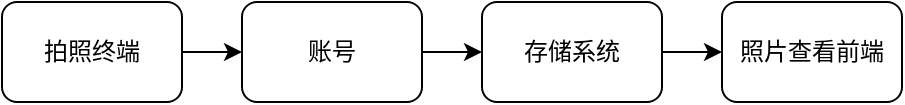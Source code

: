 <mxfile version="13.10.0" type="embed">
    <diagram id="Eh8JkWofzr27O6fFaKjy" name="Page-1">
        <mxGraphModel dx="771" dy="545" grid="1" gridSize="10" guides="1" tooltips="1" connect="1" arrows="1" fold="1" page="1" pageScale="1" pageWidth="827" pageHeight="1169" math="0" shadow="0">
            <root>
                <mxCell id="0"/>
                <mxCell id="1" parent="0"/>
                <mxCell id="6" style="edgeStyle=orthogonalEdgeStyle;rounded=0;orthogonalLoop=1;jettySize=auto;html=1;entryX=0;entryY=0.5;entryDx=0;entryDy=0;" edge="1" parent="1" source="2" target="3">
                    <mxGeometry relative="1" as="geometry"/>
                </mxCell>
                <mxCell id="2" value="拍照终端" style="rounded=1;whiteSpace=wrap;html=1;" vertex="1" parent="1">
                    <mxGeometry x="110" y="230" width="90" height="50" as="geometry"/>
                </mxCell>
                <mxCell id="7" style="edgeStyle=orthogonalEdgeStyle;rounded=0;orthogonalLoop=1;jettySize=auto;html=1;entryX=0;entryY=0.5;entryDx=0;entryDy=0;" edge="1" parent="1" source="3" target="4">
                    <mxGeometry relative="1" as="geometry"/>
                </mxCell>
                <mxCell id="3" value="账号" style="rounded=1;whiteSpace=wrap;html=1;" vertex="1" parent="1">
                    <mxGeometry x="230" y="230" width="90" height="50" as="geometry"/>
                </mxCell>
                <mxCell id="8" style="edgeStyle=orthogonalEdgeStyle;rounded=0;orthogonalLoop=1;jettySize=auto;html=1;entryX=0;entryY=0.5;entryDx=0;entryDy=0;" edge="1" parent="1" source="4" target="5">
                    <mxGeometry relative="1" as="geometry"/>
                </mxCell>
                <mxCell id="4" value="存储系统" style="rounded=1;whiteSpace=wrap;html=1;" vertex="1" parent="1">
                    <mxGeometry x="350" y="230" width="90" height="50" as="geometry"/>
                </mxCell>
                <mxCell id="5" value="照片查看前端" style="rounded=1;whiteSpace=wrap;html=1;" vertex="1" parent="1">
                    <mxGeometry x="470" y="230" width="90" height="50" as="geometry"/>
                </mxCell>
            </root>
        </mxGraphModel>
    </diagram>
</mxfile>